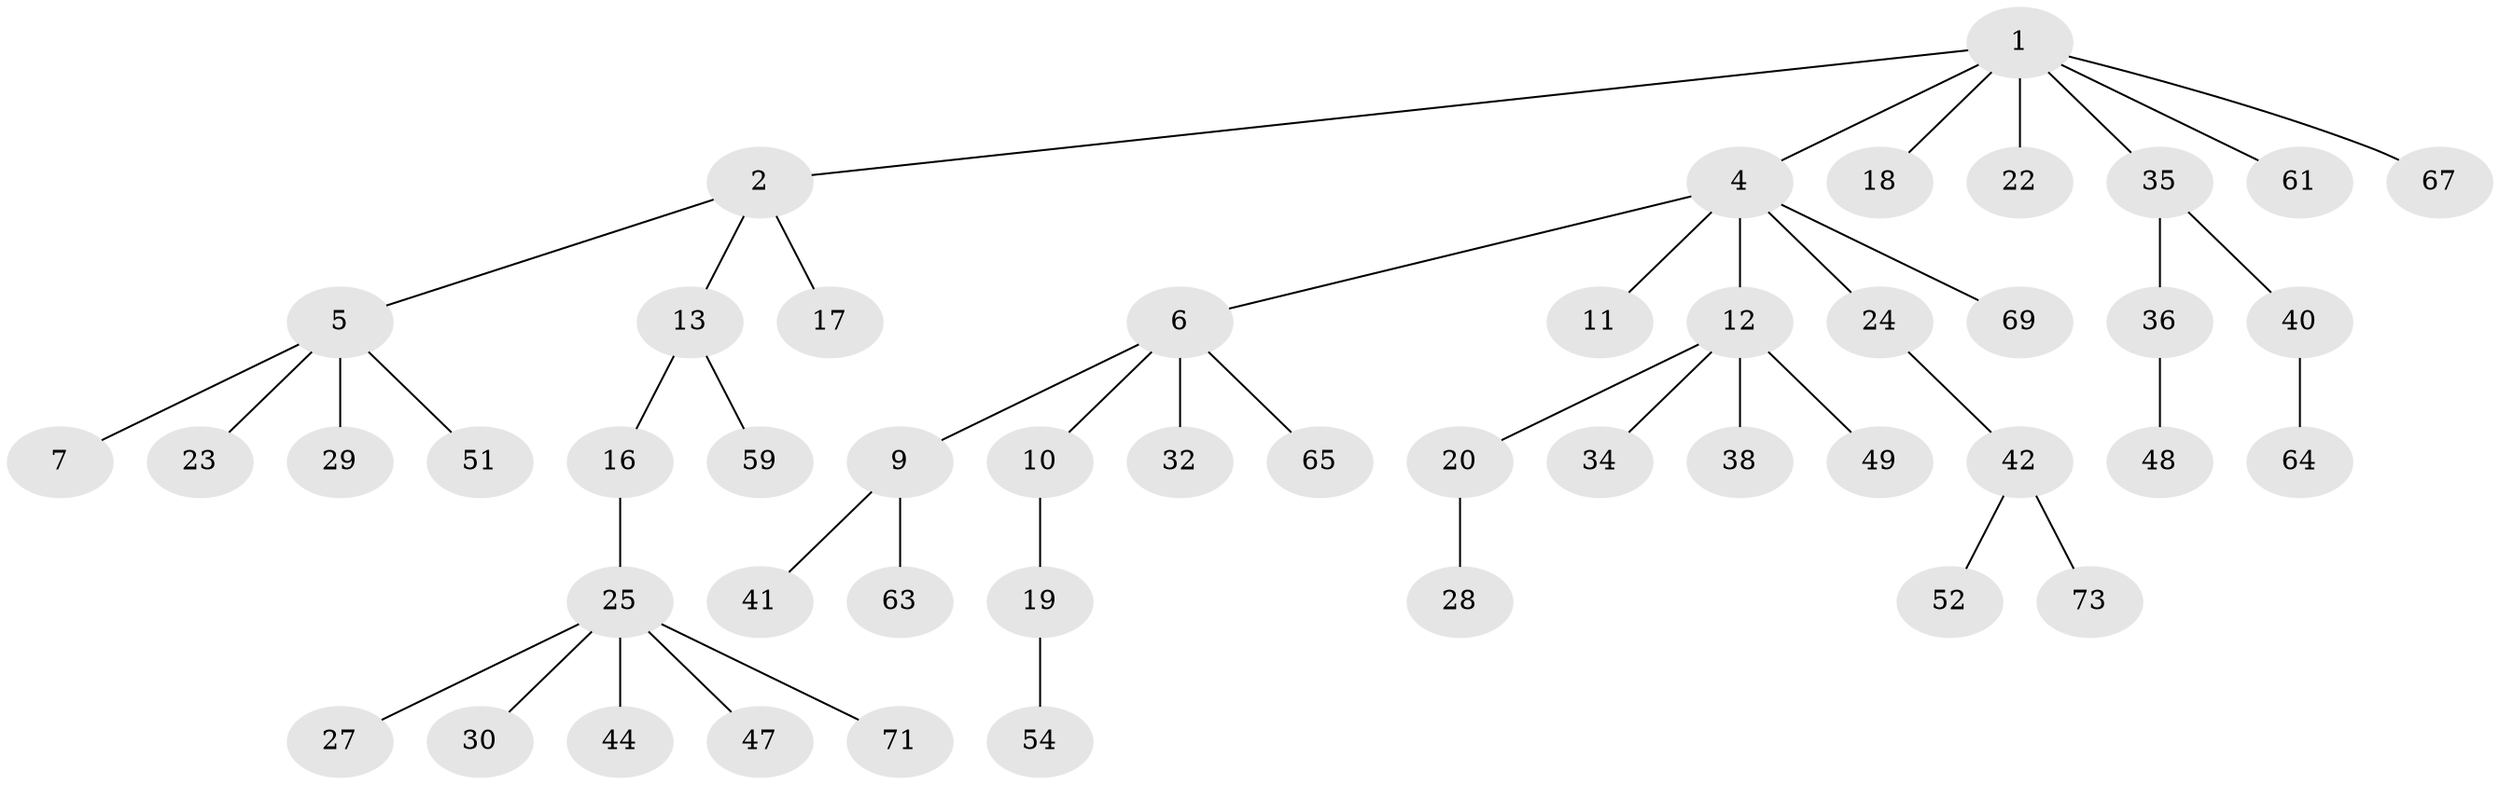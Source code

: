 // Generated by graph-tools (version 1.1) at 2025/24/03/03/25 07:24:06]
// undirected, 48 vertices, 47 edges
graph export_dot {
graph [start="1"]
  node [color=gray90,style=filled];
  1 [super="+21"];
  2 [super="+3"];
  4 [super="+8"];
  5 [super="+14"];
  6 [super="+46"];
  7;
  9 [super="+60"];
  10 [super="+15"];
  11 [super="+31"];
  12 [super="+72"];
  13 [super="+56"];
  16 [super="+66"];
  17 [super="+37"];
  18 [super="+74"];
  19 [super="+33"];
  20;
  22;
  23;
  24;
  25 [super="+26"];
  27 [super="+53"];
  28 [super="+50"];
  29;
  30 [super="+39"];
  32 [super="+43"];
  34;
  35;
  36 [super="+45"];
  38 [super="+57"];
  40 [super="+55"];
  41;
  42 [super="+68"];
  44;
  47;
  48 [super="+58"];
  49;
  51;
  52;
  54 [super="+62"];
  59;
  61;
  63;
  64;
  65;
  67;
  69 [super="+70"];
  71;
  73;
  1 -- 2;
  1 -- 4;
  1 -- 18;
  1 -- 22;
  1 -- 67;
  1 -- 35;
  1 -- 61;
  2 -- 13;
  2 -- 17;
  2 -- 5;
  4 -- 6;
  4 -- 11;
  4 -- 24;
  4 -- 69;
  4 -- 12;
  5 -- 7;
  5 -- 29;
  5 -- 51;
  5 -- 23;
  6 -- 9;
  6 -- 10;
  6 -- 32;
  6 -- 65;
  9 -- 41;
  9 -- 63;
  10 -- 19;
  12 -- 20;
  12 -- 34;
  12 -- 38;
  12 -- 49;
  13 -- 16;
  13 -- 59;
  16 -- 25;
  19 -- 54;
  20 -- 28;
  24 -- 42;
  25 -- 71;
  25 -- 27;
  25 -- 44;
  25 -- 30;
  25 -- 47;
  35 -- 36;
  35 -- 40;
  36 -- 48;
  40 -- 64;
  42 -- 52;
  42 -- 73;
}
